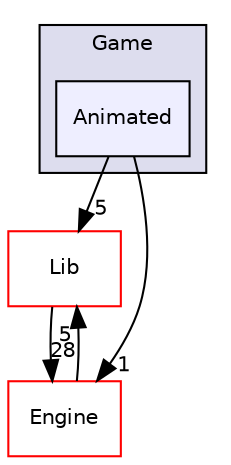 digraph "Documents/GitHub/B-YEP-400-LYN-4-1-indiestudio-lucas.guichard/Game/Animated" {
  compound=true
  node [ fontsize="10", fontname="Helvetica"];
  edge [ labelfontsize="10", labelfontname="Helvetica"];
  subgraph clusterdir_d0737b511e4d76754616ba34f4af7dff {
    graph [ bgcolor="#ddddee", pencolor="black", label="Game" fontname="Helvetica", fontsize="10", URL="dir_d0737b511e4d76754616ba34f4af7dff.html"]
  dir_505af60fe3bff4a2c0775c77a8d756db [shape=box, label="Animated", style="filled", fillcolor="#eeeeff", pencolor="black", URL="dir_505af60fe3bff4a2c0775c77a8d756db.html"];
  }
  dir_2e114b6c2ea195007f07f47d968e03e9 [shape=box label="Lib" fillcolor="white" style="filled" color="red" URL="dir_2e114b6c2ea195007f07f47d968e03e9.html"];
  dir_65b0892c83f613d26dd8ae47df83a316 [shape=box label="Engine" fillcolor="white" style="filled" color="red" URL="dir_65b0892c83f613d26dd8ae47df83a316.html"];
  dir_65b0892c83f613d26dd8ae47df83a316->dir_2e114b6c2ea195007f07f47d968e03e9 [headlabel="5", labeldistance=1.5 headhref="dir_000003_000014.html"];
  dir_505af60fe3bff4a2c0775c77a8d756db->dir_2e114b6c2ea195007f07f47d968e03e9 [headlabel="5", labeldistance=1.5 headhref="dir_000009_000014.html"];
  dir_505af60fe3bff4a2c0775c77a8d756db->dir_65b0892c83f613d26dd8ae47df83a316 [headlabel="1", labeldistance=1.5 headhref="dir_000009_000003.html"];
  dir_2e114b6c2ea195007f07f47d968e03e9->dir_65b0892c83f613d26dd8ae47df83a316 [headlabel="28", labeldistance=1.5 headhref="dir_000014_000003.html"];
}
